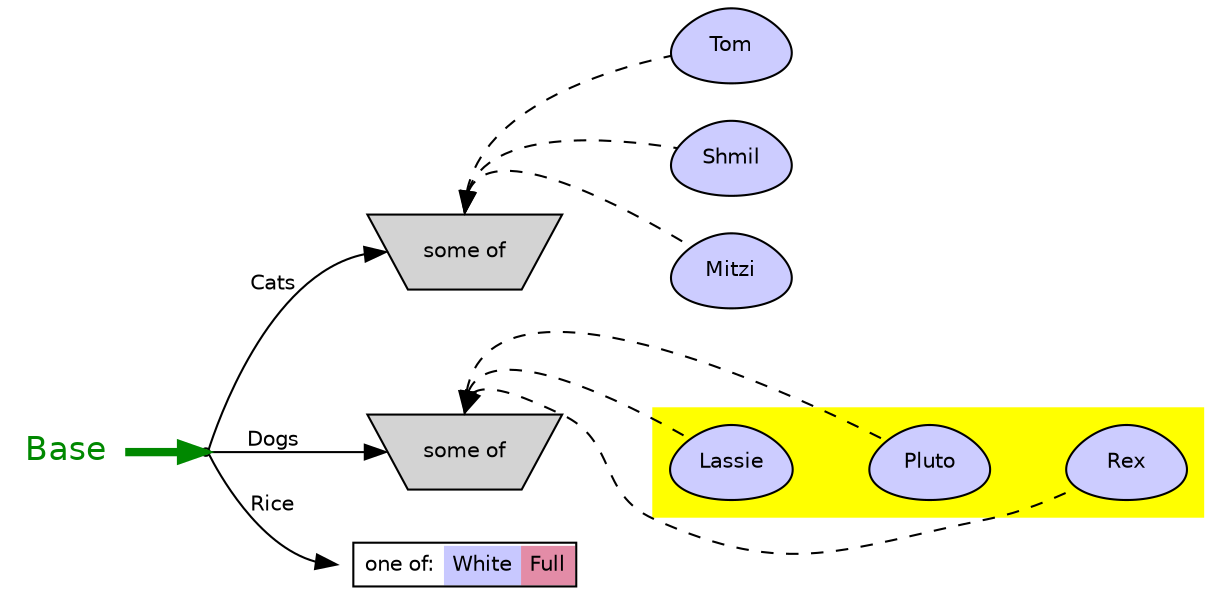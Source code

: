 digraph decisionGraph {
edge [fontname="Helvetica" fontsize="10"]
node [fillcolor="lightgray" style="filled" fontname="Helvetica" fontsize="10"]
rankdir=LR

Base[shape="point"]
Cats[shape="invtrapezium" label="some of"]
Cats_Tom[label="Tom" shape="egg" fillcolor="#CCCCFF"]
Cats_Shmil[label="Shmil" shape="egg" fillcolor="#CCCCFF"]
Cats_Mitzi[label="Mitzi" shape="egg" fillcolor="#CCCCFF"]
Dogs[shape="invtrapezium" label="some of"]
subgraph cluster_0 {
  rankdir=TD
  style=filled
  color=yellow
  Dogs_Rex[label="Rex" shape="egg" fillcolor="#CCCCFF"]
  Dogs_Pluto[label="Pluto" shape="egg" fillcolor="#CCCCFF"]
  Dogs_Lassie[label="Lassie" shape="egg" fillcolor="#CCCCFF"]
  {edge[style=invis]
    Dogs_Lassie -> Dogs_Pluto
    Dogs_Pluto -> Dogs_Rex
  }
}
Rice[shape="none" fillcolor="none" label=<<TABLE border="1" cellborder="0" cellspacing="0" cellpadding="4"><TR><TD>one of:</TD><TD BGCOLOR="#c8c8ff">White</TD><TD BGCOLOR="#e38ca7">Full</TD></TR></TABLE>>]
Base -> Cats:w [label="Cats"]
Cats:n -> Cats_Tom[ dir="back" style="dashed"]
Cats:n -> Cats_Shmil[ dir="back" style="dashed"]
Cats:n -> Cats_Mitzi[ dir="back" style="dashed"]
Base -> Dogs:w [label="Dogs"]
Dogs:n -> Dogs_Rex[ dir="back" style="dashed"]
Dogs:n -> Dogs_Pluto[ dir="back" style="dashed"]
Dogs:n -> Dogs_Lassie[ dir="back" style="dashed"]
Base -> Rice:w [label="Rice"]
start[ fillcolor="transparent" shape="none" fontcolor="#008800" fontsize="16" label="Base" ]
start -> Base[ penwidth="4.0" color="#008800" ]
{rank=source; start}
}
